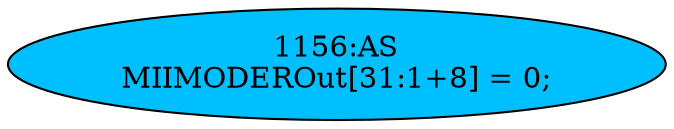strict digraph "" {
	node [label="\N"];
	"1156:AS"	 [ast="<pyverilog.vparser.ast.Assign object at 0x7fbdee0481d0>",
		def_var="['MIIMODEROut']",
		fillcolor=deepskyblue,
		label="1156:AS
MIIMODEROut[31:1+8] = 0;",
		statements="[]",
		style=filled,
		typ=Assign,
		use_var="[]"];
}
